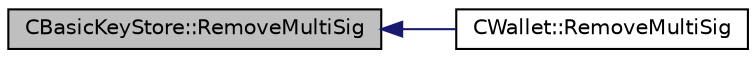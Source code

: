 digraph "CBasicKeyStore::RemoveMultiSig"
{
  edge [fontname="Helvetica",fontsize="10",labelfontname="Helvetica",labelfontsize="10"];
  node [fontname="Helvetica",fontsize="10",shape=record];
  rankdir="LR";
  Node95 [label="CBasicKeyStore::RemoveMultiSig",height=0.2,width=0.4,color="black", fillcolor="grey75", style="filled", fontcolor="black"];
  Node95 -> Node96 [dir="back",color="midnightblue",fontsize="10",style="solid",fontname="Helvetica"];
  Node96 [label="CWallet::RemoveMultiSig",height=0.2,width=0.4,color="black", fillcolor="white", style="filled",URL="$group__map_wallet.html#ga55e45c945a8c80d52742bd536afc8e78"];
}
